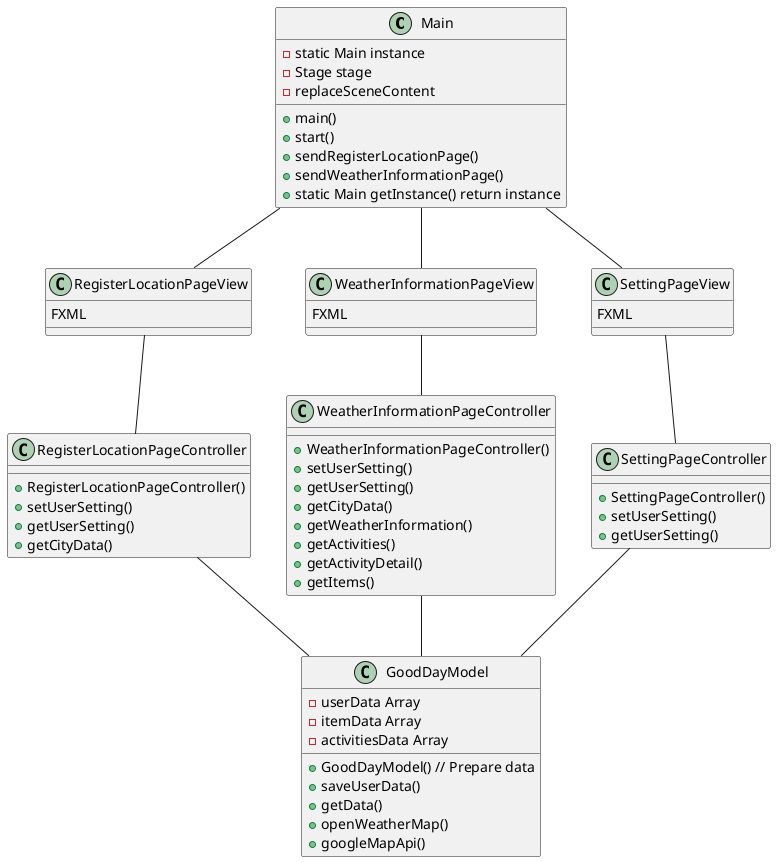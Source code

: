 @startuml

class Main{
    -static Main instance
    -Stage stage
    +main()
    +start()
    +sendRegisterLocationPage()
    +sendWeatherInformationPage()
    -replaceSceneContent
    +static Main getInstance() return instance

}

class RegisterLocationPageView{
  FXML
}

class WeatherInformationPageView{
  FXML
}

class SettingPageView{
  FXML
}

class RegisterLocationPageController{
  +RegisterLocationPageController()
  +setUserSetting()
  +getUserSetting()
  +getCityData()
}

class WeatherInformationPageController{
  +WeatherInformationPageController()
  +setUserSetting()
  +getUserSetting()
  +getCityData()
  +getWeatherInformation()
  +getActivities()
  +getActivityDetail()
  +getItems()
}

class SettingPageController{
  +SettingPageController()
  +setUserSetting()
  +getUserSetting()

}

class GoodDayModel{
  -userData Array
  -itemData Array
  -activitiesData Array
  +GoodDayModel() // Prepare data
  +saveUserData()
  +getData()
  +openWeatherMap()
  +googleMapApi()
}

Main -- RegisterLocationPageView
Main -- WeatherInformationPageView
Main -- SettingPageView
RegisterLocationPageView -- RegisterLocationPageController
WeatherInformationPageView -- WeatherInformationPageController
SettingPageView -- SettingPageController
SettingPageController -- GoodDayModel
RegisterLocationPageController -- GoodDayModel
WeatherInformationPageController -- GoodDayModel

@enduml